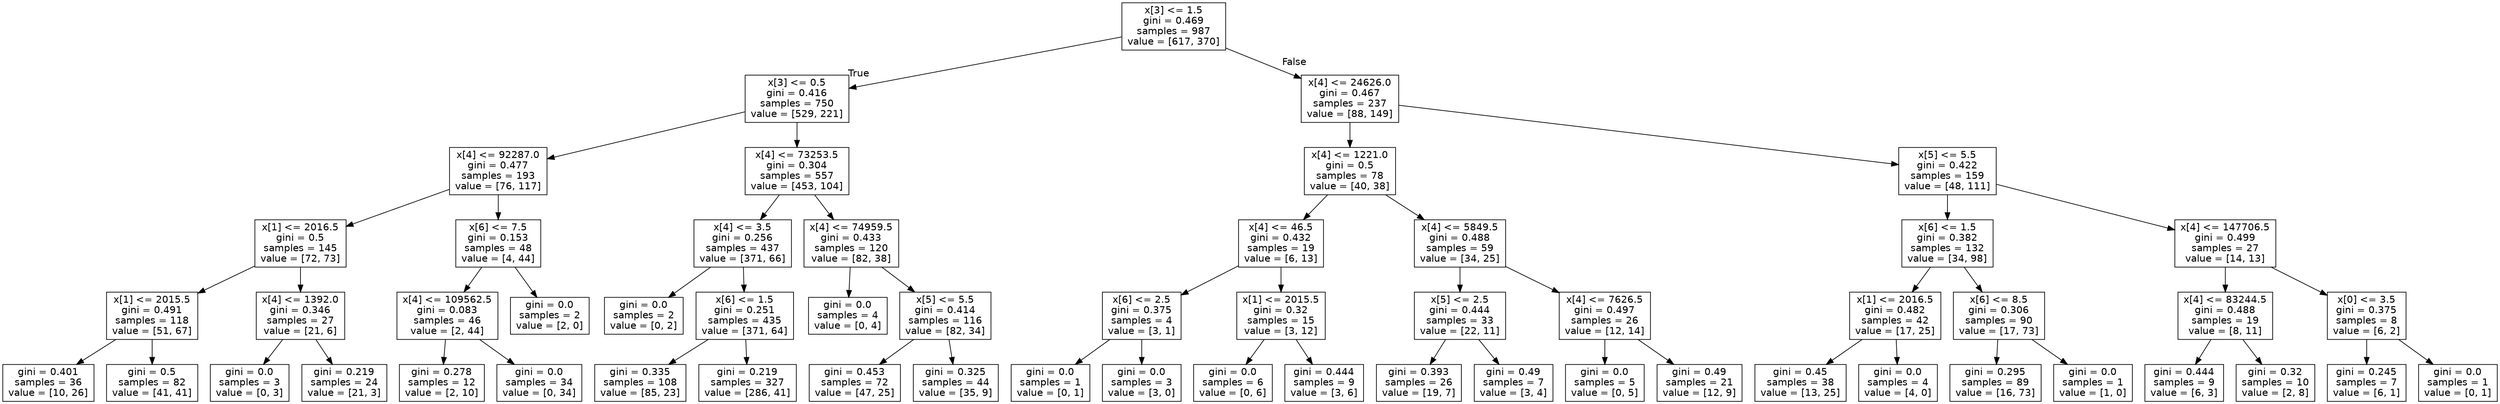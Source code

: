 digraph Tree {
node [shape=box, fontname="helvetica"] ;
edge [fontname="helvetica"] ;
0 [label="x[3] <= 1.5\ngini = 0.469\nsamples = 987\nvalue = [617, 370]"] ;
1 [label="x[3] <= 0.5\ngini = 0.416\nsamples = 750\nvalue = [529, 221]"] ;
0 -> 1 [labeldistance=2.5, labelangle=45, headlabel="True"] ;
2 [label="x[4] <= 92287.0\ngini = 0.477\nsamples = 193\nvalue = [76, 117]"] ;
1 -> 2 ;
3 [label="x[1] <= 2016.5\ngini = 0.5\nsamples = 145\nvalue = [72, 73]"] ;
2 -> 3 ;
4 [label="x[1] <= 2015.5\ngini = 0.491\nsamples = 118\nvalue = [51, 67]"] ;
3 -> 4 ;
5 [label="gini = 0.401\nsamples = 36\nvalue = [10, 26]"] ;
4 -> 5 ;
6 [label="gini = 0.5\nsamples = 82\nvalue = [41, 41]"] ;
4 -> 6 ;
7 [label="x[4] <= 1392.0\ngini = 0.346\nsamples = 27\nvalue = [21, 6]"] ;
3 -> 7 ;
8 [label="gini = 0.0\nsamples = 3\nvalue = [0, 3]"] ;
7 -> 8 ;
9 [label="gini = 0.219\nsamples = 24\nvalue = [21, 3]"] ;
7 -> 9 ;
10 [label="x[6] <= 7.5\ngini = 0.153\nsamples = 48\nvalue = [4, 44]"] ;
2 -> 10 ;
11 [label="x[4] <= 109562.5\ngini = 0.083\nsamples = 46\nvalue = [2, 44]"] ;
10 -> 11 ;
12 [label="gini = 0.278\nsamples = 12\nvalue = [2, 10]"] ;
11 -> 12 ;
13 [label="gini = 0.0\nsamples = 34\nvalue = [0, 34]"] ;
11 -> 13 ;
14 [label="gini = 0.0\nsamples = 2\nvalue = [2, 0]"] ;
10 -> 14 ;
15 [label="x[4] <= 73253.5\ngini = 0.304\nsamples = 557\nvalue = [453, 104]"] ;
1 -> 15 ;
16 [label="x[4] <= 3.5\ngini = 0.256\nsamples = 437\nvalue = [371, 66]"] ;
15 -> 16 ;
17 [label="gini = 0.0\nsamples = 2\nvalue = [0, 2]"] ;
16 -> 17 ;
18 [label="x[6] <= 1.5\ngini = 0.251\nsamples = 435\nvalue = [371, 64]"] ;
16 -> 18 ;
19 [label="gini = 0.335\nsamples = 108\nvalue = [85, 23]"] ;
18 -> 19 ;
20 [label="gini = 0.219\nsamples = 327\nvalue = [286, 41]"] ;
18 -> 20 ;
21 [label="x[4] <= 74959.5\ngini = 0.433\nsamples = 120\nvalue = [82, 38]"] ;
15 -> 21 ;
22 [label="gini = 0.0\nsamples = 4\nvalue = [0, 4]"] ;
21 -> 22 ;
23 [label="x[5] <= 5.5\ngini = 0.414\nsamples = 116\nvalue = [82, 34]"] ;
21 -> 23 ;
24 [label="gini = 0.453\nsamples = 72\nvalue = [47, 25]"] ;
23 -> 24 ;
25 [label="gini = 0.325\nsamples = 44\nvalue = [35, 9]"] ;
23 -> 25 ;
26 [label="x[4] <= 24626.0\ngini = 0.467\nsamples = 237\nvalue = [88, 149]"] ;
0 -> 26 [labeldistance=2.5, labelangle=-45, headlabel="False"] ;
27 [label="x[4] <= 1221.0\ngini = 0.5\nsamples = 78\nvalue = [40, 38]"] ;
26 -> 27 ;
28 [label="x[4] <= 46.5\ngini = 0.432\nsamples = 19\nvalue = [6, 13]"] ;
27 -> 28 ;
29 [label="x[6] <= 2.5\ngini = 0.375\nsamples = 4\nvalue = [3, 1]"] ;
28 -> 29 ;
30 [label="gini = 0.0\nsamples = 1\nvalue = [0, 1]"] ;
29 -> 30 ;
31 [label="gini = 0.0\nsamples = 3\nvalue = [3, 0]"] ;
29 -> 31 ;
32 [label="x[1] <= 2015.5\ngini = 0.32\nsamples = 15\nvalue = [3, 12]"] ;
28 -> 32 ;
33 [label="gini = 0.0\nsamples = 6\nvalue = [0, 6]"] ;
32 -> 33 ;
34 [label="gini = 0.444\nsamples = 9\nvalue = [3, 6]"] ;
32 -> 34 ;
35 [label="x[4] <= 5849.5\ngini = 0.488\nsamples = 59\nvalue = [34, 25]"] ;
27 -> 35 ;
36 [label="x[5] <= 2.5\ngini = 0.444\nsamples = 33\nvalue = [22, 11]"] ;
35 -> 36 ;
37 [label="gini = 0.393\nsamples = 26\nvalue = [19, 7]"] ;
36 -> 37 ;
38 [label="gini = 0.49\nsamples = 7\nvalue = [3, 4]"] ;
36 -> 38 ;
39 [label="x[4] <= 7626.5\ngini = 0.497\nsamples = 26\nvalue = [12, 14]"] ;
35 -> 39 ;
40 [label="gini = 0.0\nsamples = 5\nvalue = [0, 5]"] ;
39 -> 40 ;
41 [label="gini = 0.49\nsamples = 21\nvalue = [12, 9]"] ;
39 -> 41 ;
42 [label="x[5] <= 5.5\ngini = 0.422\nsamples = 159\nvalue = [48, 111]"] ;
26 -> 42 ;
43 [label="x[6] <= 1.5\ngini = 0.382\nsamples = 132\nvalue = [34, 98]"] ;
42 -> 43 ;
44 [label="x[1] <= 2016.5\ngini = 0.482\nsamples = 42\nvalue = [17, 25]"] ;
43 -> 44 ;
45 [label="gini = 0.45\nsamples = 38\nvalue = [13, 25]"] ;
44 -> 45 ;
46 [label="gini = 0.0\nsamples = 4\nvalue = [4, 0]"] ;
44 -> 46 ;
47 [label="x[6] <= 8.5\ngini = 0.306\nsamples = 90\nvalue = [17, 73]"] ;
43 -> 47 ;
48 [label="gini = 0.295\nsamples = 89\nvalue = [16, 73]"] ;
47 -> 48 ;
49 [label="gini = 0.0\nsamples = 1\nvalue = [1, 0]"] ;
47 -> 49 ;
50 [label="x[4] <= 147706.5\ngini = 0.499\nsamples = 27\nvalue = [14, 13]"] ;
42 -> 50 ;
51 [label="x[4] <= 83244.5\ngini = 0.488\nsamples = 19\nvalue = [8, 11]"] ;
50 -> 51 ;
52 [label="gini = 0.444\nsamples = 9\nvalue = [6, 3]"] ;
51 -> 52 ;
53 [label="gini = 0.32\nsamples = 10\nvalue = [2, 8]"] ;
51 -> 53 ;
54 [label="x[0] <= 3.5\ngini = 0.375\nsamples = 8\nvalue = [6, 2]"] ;
50 -> 54 ;
55 [label="gini = 0.245\nsamples = 7\nvalue = [6, 1]"] ;
54 -> 55 ;
56 [label="gini = 0.0\nsamples = 1\nvalue = [0, 1]"] ;
54 -> 56 ;
}